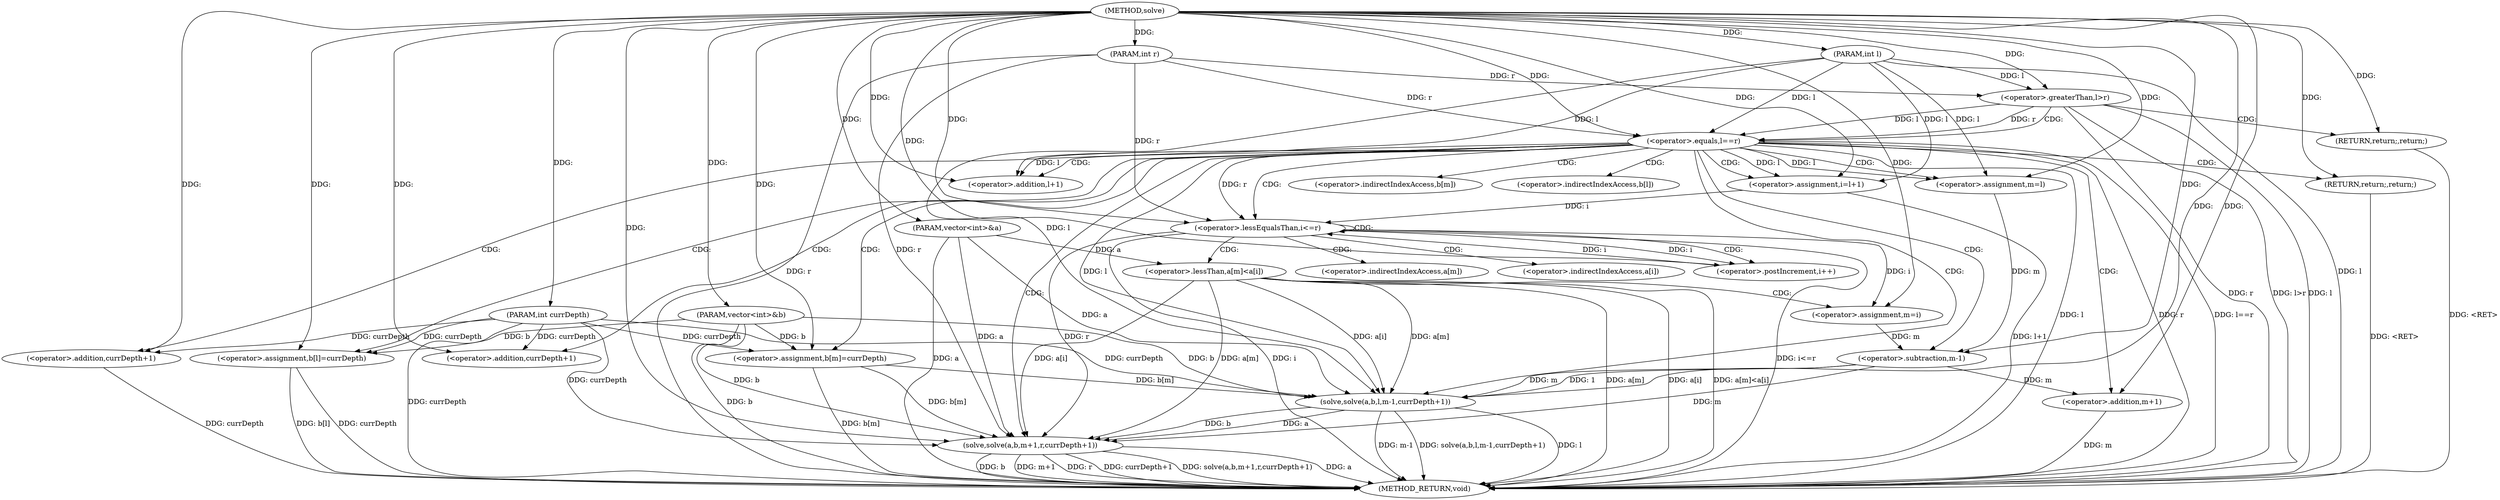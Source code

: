 digraph "solve" {  
"1000103" [label = "(METHOD,solve)" ]
"1000180" [label = "(METHOD_RETURN,void)" ]
"1000104" [label = "(PARAM,vector<int>&a)" ]
"1000105" [label = "(PARAM,vector<int>&b)" ]
"1000106" [label = "(PARAM,int l)" ]
"1000107" [label = "(PARAM,int r)" ]
"1000108" [label = "(PARAM,int currDepth)" ]
"1000127" [label = "(<operator>.assignment,m=l)" ]
"1000155" [label = "(<operator>.assignment,b[m]=currDepth)" ]
"1000160" [label = "(solve,solve(a,b,l,m-1,currDepth+1))" ]
"1000170" [label = "(solve,solve(a,b,m+1,r,currDepth+1))" ]
"1000111" [label = "(<operator>.greaterThan,l>r)" ]
"1000114" [label = "(RETURN,return;,return;)" ]
"1000116" [label = "(<operator>.equals,l==r)" ]
"1000132" [label = "(<operator>.assignment,i=l+1)" ]
"1000137" [label = "(<operator>.lessEqualsThan,i<=r)" ]
"1000140" [label = "(<operator>.postIncrement,i++)" ]
"1000120" [label = "(<operator>.assignment,b[l]=currDepth)" ]
"1000125" [label = "(RETURN,return;,return;)" ]
"1000164" [label = "(<operator>.subtraction,m-1)" ]
"1000167" [label = "(<operator>.addition,currDepth+1)" ]
"1000173" [label = "(<operator>.addition,m+1)" ]
"1000177" [label = "(<operator>.addition,currDepth+1)" ]
"1000134" [label = "(<operator>.addition,l+1)" ]
"1000144" [label = "(<operator>.lessThan,a[m]<a[i])" ]
"1000152" [label = "(<operator>.assignment,m=i)" ]
"1000156" [label = "(<operator>.indirectIndexAccess,b[m])" ]
"1000121" [label = "(<operator>.indirectIndexAccess,b[l])" ]
"1000145" [label = "(<operator>.indirectIndexAccess,a[m])" ]
"1000148" [label = "(<operator>.indirectIndexAccess,a[i])" ]
  "1000125" -> "1000180"  [ label = "DDG: <RET>"] 
  "1000114" -> "1000180"  [ label = "DDG: <RET>"] 
  "1000104" -> "1000180"  [ label = "DDG: a"] 
  "1000105" -> "1000180"  [ label = "DDG: b"] 
  "1000106" -> "1000180"  [ label = "DDG: l"] 
  "1000107" -> "1000180"  [ label = "DDG: r"] 
  "1000108" -> "1000180"  [ label = "DDG: currDepth"] 
  "1000111" -> "1000180"  [ label = "DDG: l"] 
  "1000111" -> "1000180"  [ label = "DDG: r"] 
  "1000111" -> "1000180"  [ label = "DDG: l>r"] 
  "1000116" -> "1000180"  [ label = "DDG: l"] 
  "1000116" -> "1000180"  [ label = "DDG: r"] 
  "1000116" -> "1000180"  [ label = "DDG: l==r"] 
  "1000132" -> "1000180"  [ label = "DDG: l+1"] 
  "1000137" -> "1000180"  [ label = "DDG: i"] 
  "1000137" -> "1000180"  [ label = "DDG: i<=r"] 
  "1000155" -> "1000180"  [ label = "DDG: b[m]"] 
  "1000160" -> "1000180"  [ label = "DDG: l"] 
  "1000160" -> "1000180"  [ label = "DDG: m-1"] 
  "1000160" -> "1000180"  [ label = "DDG: solve(a,b,l,m-1,currDepth+1)"] 
  "1000170" -> "1000180"  [ label = "DDG: a"] 
  "1000170" -> "1000180"  [ label = "DDG: b"] 
  "1000173" -> "1000180"  [ label = "DDG: m"] 
  "1000170" -> "1000180"  [ label = "DDG: m+1"] 
  "1000170" -> "1000180"  [ label = "DDG: r"] 
  "1000177" -> "1000180"  [ label = "DDG: currDepth"] 
  "1000170" -> "1000180"  [ label = "DDG: currDepth+1"] 
  "1000170" -> "1000180"  [ label = "DDG: solve(a,b,m+1,r,currDepth+1)"] 
  "1000144" -> "1000180"  [ label = "DDG: a[m]"] 
  "1000144" -> "1000180"  [ label = "DDG: a[i]"] 
  "1000144" -> "1000180"  [ label = "DDG: a[m]<a[i]"] 
  "1000120" -> "1000180"  [ label = "DDG: b[l]"] 
  "1000120" -> "1000180"  [ label = "DDG: currDepth"] 
  "1000103" -> "1000104"  [ label = "DDG: "] 
  "1000103" -> "1000105"  [ label = "DDG: "] 
  "1000103" -> "1000106"  [ label = "DDG: "] 
  "1000103" -> "1000107"  [ label = "DDG: "] 
  "1000103" -> "1000108"  [ label = "DDG: "] 
  "1000116" -> "1000127"  [ label = "DDG: l"] 
  "1000106" -> "1000127"  [ label = "DDG: l"] 
  "1000103" -> "1000127"  [ label = "DDG: "] 
  "1000108" -> "1000155"  [ label = "DDG: currDepth"] 
  "1000103" -> "1000155"  [ label = "DDG: "] 
  "1000103" -> "1000114"  [ label = "DDG: "] 
  "1000103" -> "1000132"  [ label = "DDG: "] 
  "1000106" -> "1000132"  [ label = "DDG: l"] 
  "1000116" -> "1000132"  [ label = "DDG: l"] 
  "1000105" -> "1000155"  [ label = "DDG: b"] 
  "1000144" -> "1000160"  [ label = "DDG: a[m]"] 
  "1000144" -> "1000160"  [ label = "DDG: a[i]"] 
  "1000104" -> "1000160"  [ label = "DDG: a"] 
  "1000103" -> "1000160"  [ label = "DDG: "] 
  "1000106" -> "1000160"  [ label = "DDG: l"] 
  "1000116" -> "1000160"  [ label = "DDG: l"] 
  "1000155" -> "1000160"  [ label = "DDG: b[m]"] 
  "1000105" -> "1000160"  [ label = "DDG: b"] 
  "1000164" -> "1000160"  [ label = "DDG: m"] 
  "1000164" -> "1000160"  [ label = "DDG: 1"] 
  "1000108" -> "1000160"  [ label = "DDG: currDepth"] 
  "1000160" -> "1000170"  [ label = "DDG: a"] 
  "1000144" -> "1000170"  [ label = "DDG: a[m]"] 
  "1000144" -> "1000170"  [ label = "DDG: a[i]"] 
  "1000104" -> "1000170"  [ label = "DDG: a"] 
  "1000103" -> "1000170"  [ label = "DDG: "] 
  "1000155" -> "1000170"  [ label = "DDG: b[m]"] 
  "1000160" -> "1000170"  [ label = "DDG: b"] 
  "1000105" -> "1000170"  [ label = "DDG: b"] 
  "1000137" -> "1000170"  [ label = "DDG: r"] 
  "1000107" -> "1000170"  [ label = "DDG: r"] 
  "1000108" -> "1000170"  [ label = "DDG: currDepth"] 
  "1000164" -> "1000170"  [ label = "DDG: m"] 
  "1000106" -> "1000111"  [ label = "DDG: l"] 
  "1000103" -> "1000111"  [ label = "DDG: "] 
  "1000107" -> "1000111"  [ label = "DDG: r"] 
  "1000111" -> "1000116"  [ label = "DDG: l"] 
  "1000106" -> "1000116"  [ label = "DDG: l"] 
  "1000103" -> "1000116"  [ label = "DDG: "] 
  "1000111" -> "1000116"  [ label = "DDG: r"] 
  "1000107" -> "1000116"  [ label = "DDG: r"] 
  "1000108" -> "1000120"  [ label = "DDG: currDepth"] 
  "1000103" -> "1000120"  [ label = "DDG: "] 
  "1000103" -> "1000125"  [ label = "DDG: "] 
  "1000132" -> "1000137"  [ label = "DDG: i"] 
  "1000140" -> "1000137"  [ label = "DDG: i"] 
  "1000103" -> "1000137"  [ label = "DDG: "] 
  "1000116" -> "1000137"  [ label = "DDG: r"] 
  "1000107" -> "1000137"  [ label = "DDG: r"] 
  "1000137" -> "1000140"  [ label = "DDG: i"] 
  "1000103" -> "1000140"  [ label = "DDG: "] 
  "1000127" -> "1000164"  [ label = "DDG: m"] 
  "1000152" -> "1000164"  [ label = "DDG: m"] 
  "1000103" -> "1000164"  [ label = "DDG: "] 
  "1000108" -> "1000167"  [ label = "DDG: currDepth"] 
  "1000103" -> "1000167"  [ label = "DDG: "] 
  "1000164" -> "1000173"  [ label = "DDG: m"] 
  "1000103" -> "1000173"  [ label = "DDG: "] 
  "1000108" -> "1000177"  [ label = "DDG: currDepth"] 
  "1000103" -> "1000177"  [ label = "DDG: "] 
  "1000105" -> "1000120"  [ label = "DDG: b"] 
  "1000106" -> "1000134"  [ label = "DDG: l"] 
  "1000103" -> "1000134"  [ label = "DDG: "] 
  "1000116" -> "1000134"  [ label = "DDG: l"] 
  "1000104" -> "1000144"  [ label = "DDG: a"] 
  "1000137" -> "1000152"  [ label = "DDG: i"] 
  "1000103" -> "1000152"  [ label = "DDG: "] 
  "1000111" -> "1000114"  [ label = "CDG: "] 
  "1000111" -> "1000116"  [ label = "CDG: "] 
  "1000116" -> "1000125"  [ label = "CDG: "] 
  "1000116" -> "1000164"  [ label = "CDG: "] 
  "1000116" -> "1000127"  [ label = "CDG: "] 
  "1000116" -> "1000156"  [ label = "CDG: "] 
  "1000116" -> "1000121"  [ label = "CDG: "] 
  "1000116" -> "1000120"  [ label = "CDG: "] 
  "1000116" -> "1000167"  [ label = "CDG: "] 
  "1000116" -> "1000173"  [ label = "CDG: "] 
  "1000116" -> "1000132"  [ label = "CDG: "] 
  "1000116" -> "1000155"  [ label = "CDG: "] 
  "1000116" -> "1000137"  [ label = "CDG: "] 
  "1000116" -> "1000160"  [ label = "CDG: "] 
  "1000116" -> "1000170"  [ label = "CDG: "] 
  "1000116" -> "1000177"  [ label = "CDG: "] 
  "1000116" -> "1000134"  [ label = "CDG: "] 
  "1000137" -> "1000148"  [ label = "CDG: "] 
  "1000137" -> "1000144"  [ label = "CDG: "] 
  "1000137" -> "1000137"  [ label = "CDG: "] 
  "1000137" -> "1000145"  [ label = "CDG: "] 
  "1000137" -> "1000140"  [ label = "CDG: "] 
  "1000144" -> "1000152"  [ label = "CDG: "] 
}
